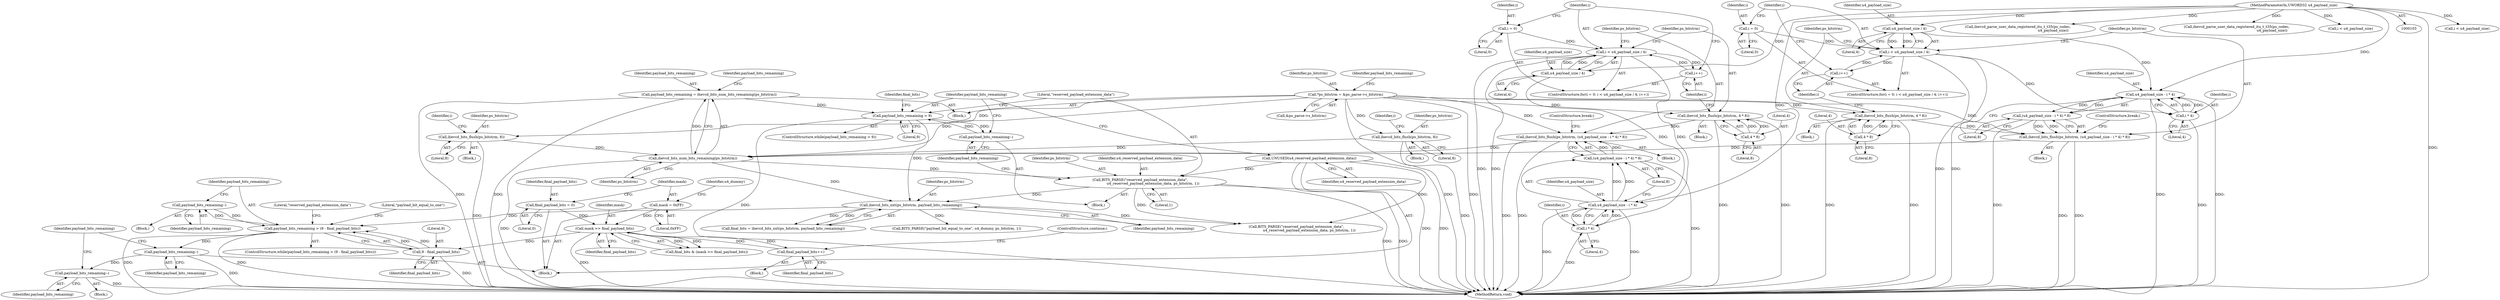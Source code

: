 digraph "0_Android_9f0fb67540d2259e4930d9bd5f1a1a6fb95af862@API" {
"1000406" [label="(Call,payload_bits_remaining--)"];
"1000395" [label="(Call,payload_bits_remaining > (9 - final_payload_bits))"];
"1000381" [label="(Call,ihevcd_bits_nxt(ps_bitstrm, payload_bits_remaining))"];
"1000372" [label="(Call,BITS_PARSE(\"reserved_payload_extension_data\",\n                       u4_reserved_payload_extension_data, ps_bitstrm, 1))"];
"1000365" [label="(Call,UNUSED(u4_reserved_payload_extension_data))"];
"1000347" [label="(Call,ihevcd_bits_num_bits_remaining(ps_bitstrm))"];
"1000315" [label="(Call,ihevcd_bits_flush(ps_bitstrm, (u4_payload_size - i * 4) * 8))"];
"1000310" [label="(Call,ihevcd_bits_flush(ps_bitstrm, 4 * 8))"];
"1000117" [label="(Call,*ps_bitstrm = &ps_parse->s_bitstrm)"];
"1000312" [label="(Call,4 * 8)"];
"1000317" [label="(Call,(u4_payload_size - i * 4) * 8)"];
"1000318" [label="(Call,u4_payload_size - i * 4)"];
"1000304" [label="(Call,u4_payload_size / 4)"];
"1000106" [label="(MethodParameterIn,UWORD32 u4_payload_size)"];
"1000320" [label="(Call,i * 4)"];
"1000302" [label="(Call,i < u4_payload_size / 4)"];
"1000299" [label="(Call,i = 0)"];
"1000307" [label="(Call,i++)"];
"1000272" [label="(Call,ihevcd_bits_flush(ps_bitstrm, 8))"];
"1000246" [label="(Call,ihevcd_bits_flush(ps_bitstrm, (u4_payload_size - i * 4) * 8))"];
"1000241" [label="(Call,ihevcd_bits_flush(ps_bitstrm, 4 * 8))"];
"1000243" [label="(Call,4 * 8)"];
"1000248" [label="(Call,(u4_payload_size - i * 4) * 8)"];
"1000249" [label="(Call,u4_payload_size - i * 4)"];
"1000235" [label="(Call,u4_payload_size / 4)"];
"1000251" [label="(Call,i * 4)"];
"1000233" [label="(Call,i < u4_payload_size / 4)"];
"1000238" [label="(Call,i++)"];
"1000230" [label="(Call,i = 0)"];
"1000341" [label="(Call,ihevcd_bits_flush(ps_bitstrm, 8))"];
"1000368" [label="(Call,payload_bits_remaining > 9)"];
"1000377" [label="(Call,payload_bits_remaining--)"];
"1000345" [label="(Call,payload_bits_remaining = ihevcd_bits_num_bits_remaining(ps_bitstrm))"];
"1000406" [label="(Call,payload_bits_remaining--)"];
"1000397" [label="(Call,9 - final_payload_bits)"];
"1000387" [label="(Call,mask >> final_payload_bits)"];
"1000358" [label="(Call,mask = 0xFF)"];
"1000391" [label="(Call,final_payload_bits++)"];
"1000354" [label="(Call,final_payload_bits = 0)"];
"1000413" [label="(Call,payload_bits_remaining--)"];
"1000423" [label="(Call,payload_bits_remaining--)"];
"1000379" [label="(Call,final_bits = ihevcd_bits_nxt(ps_bitstrm, payload_bits_remaining))"];
"1000309" [label="(Block,)"];
"1000249" [label="(Call,u4_payload_size - i * 4)"];
"1000360" [label="(Literal,0xFF)"];
"1000339" [label="(Identifier,i)"];
"1000242" [label="(Identifier,ps_bitstrm)"];
"1000311" [label="(Identifier,ps_bitstrm)"];
"1000376" [label="(Literal,1)"];
"1000417" [label="(Block,)"];
"1000413" [label="(Call,payload_bits_remaining--)"];
"1000335" [label="(Call,i < u4_payload_size)"];
"1000234" [label="(Identifier,i)"];
"1000382" [label="(Identifier,ps_bitstrm)"];
"1000416" [label="(Identifier,payload_bits_remaining)"];
"1000364" [label="(Identifier,u4_dummy)"];
"1000271" [label="(Block,)"];
"1000318" [label="(Call,u4_payload_size - i * 4)"];
"1000346" [label="(Identifier,payload_bits_remaining)"];
"1000374" [label="(Identifier,u4_reserved_payload_extension_data)"];
"1000373" [label="(Literal,\"reserved_payload_extension_data\")"];
"1000343" [label="(Literal,8)"];
"1000254" [label="(Literal,8)"];
"1000341" [label="(Call,ihevcd_bits_flush(ps_bitstrm, 8))"];
"1000351" [label="(Block,)"];
"1000251" [label="(Call,i * 4)"];
"1000260" [label="(ControlStructure,break;)"];
"1000407" [label="(Identifier,payload_bits_remaining)"];
"1000347" [label="(Call,ihevcd_bits_num_bits_remaining(ps_bitstrm))"];
"1000326" [label="(Call,ihevcd_parse_user_data_registered_itu_t_t35(ps_codec,\n                                                                u4_payload_size))"];
"1000398" [label="(Literal,9)"];
"1000240" [label="(Block,)"];
"1000322" [label="(Literal,4)"];
"1000119" [label="(Call,&ps_parse->s_bitstrm)"];
"1000393" [label="(ControlStructure,continue;)"];
"1000423" [label="(Call,payload_bits_remaining--)"];
"1000237" [label="(Literal,4)"];
"1000383" [label="(Identifier,payload_bits_remaining)"];
"1000315" [label="(Call,ihevcd_bits_flush(ps_bitstrm, (u4_payload_size - i * 4) * 8))"];
"1000355" [label="(Identifier,final_payload_bits)"];
"1000245" [label="(Literal,8)"];
"1000305" [label="(Identifier,u4_payload_size)"];
"1000273" [label="(Identifier,ps_bitstrm)"];
"1000388" [label="(Identifier,mask)"];
"1000230" [label="(Call,i = 0)"];
"1000297" [label="(Block,)"];
"1000253" [label="(Literal,4)"];
"1000312" [label="(Call,4 * 8)"];
"1000359" [label="(Identifier,mask)"];
"1000252" [label="(Identifier,i)"];
"1000108" [label="(Block,)"];
"1000394" [label="(ControlStructure,while(payload_bits_remaining > (9 - final_payload_bits)))"];
"1000229" [label="(ControlStructure,for(i = 0; i < u4_payload_size / 4; i++))"];
"1000402" [label="(Literal,\"reserved_payload_extension_data\")"];
"1000387" [label="(Call,mask >> final_payload_bits)"];
"1000377" [label="(Call,payload_bits_remaining--)"];
"1000371" [label="(Block,)"];
"1000316" [label="(Identifier,ps_bitstrm)"];
"1000368" [label="(Call,payload_bits_remaining > 9)"];
"1000270" [label="(Identifier,i)"];
"1000414" [label="(Identifier,payload_bits_remaining)"];
"1000302" [label="(Call,i < u4_payload_size / 4)"];
"1000241" [label="(Call,ihevcd_bits_flush(ps_bitstrm, 4 * 8))"];
"1000232" [label="(Literal,0)"];
"1000372" [label="(Call,BITS_PARSE(\"reserved_payload_extension_data\",\n                       u4_reserved_payload_extension_data, ps_bitstrm, 1))"];
"1000235" [label="(Call,u4_payload_size / 4)"];
"1000340" [label="(Block,)"];
"1000257" [label="(Call,ihevcd_parse_user_data_registered_itu_t_t35(ps_codec,\n                                                                u4_payload_size))"];
"1000236" [label="(Identifier,u4_payload_size)"];
"1000400" [label="(Block,)"];
"1000350" [label="(Identifier,payload_bits_remaining)"];
"1000303" [label="(Identifier,i)"];
"1000354" [label="(Call,final_payload_bits = 0)"];
"1000342" [label="(Identifier,ps_bitstrm)"];
"1000356" [label="(Literal,0)"];
"1000319" [label="(Identifier,u4_payload_size)"];
"1000408" [label="(Call,BITS_PARSE(\"payload_bit_equal_to_one\", u4_dummy, ps_bitstrm, 1))"];
"1000247" [label="(Identifier,ps_bitstrm)"];
"1000381" [label="(Call,ihevcd_bits_nxt(ps_bitstrm, payload_bits_remaining))"];
"1000399" [label="(Identifier,final_payload_bits)"];
"1000395" [label="(Call,payload_bits_remaining > (9 - final_payload_bits))"];
"1000406" [label="(Call,payload_bits_remaining--)"];
"1000314" [label="(Literal,8)"];
"1000308" [label="(Identifier,i)"];
"1000106" [label="(MethodParameterIn,UWORD32 u4_payload_size)"];
"1000358" [label="(Call,mask = 0xFF)"];
"1000274" [label="(Literal,8)"];
"1000298" [label="(ControlStructure,for(i = 0; i < u4_payload_size / 4; i++))"];
"1000397" [label="(Call,9 - final_payload_bits)"];
"1000238" [label="(Call,i++)"];
"1000323" [label="(Literal,8)"];
"1000365" [label="(Call,UNUSED(u4_reserved_payload_extension_data))"];
"1000246" [label="(Call,ihevcd_bits_flush(ps_bitstrm, (u4_payload_size - i * 4) * 8))"];
"1000239" [label="(Identifier,i)"];
"1000272" [label="(Call,ihevcd_bits_flush(ps_bitstrm, 8))"];
"1000366" [label="(Identifier,u4_reserved_payload_extension_data)"];
"1000313" [label="(Literal,4)"];
"1000118" [label="(Identifier,ps_bitstrm)"];
"1000369" [label="(Identifier,payload_bits_remaining)"];
"1000266" [label="(Call,i < u4_payload_size)"];
"1000228" [label="(Block,)"];
"1000389" [label="(Identifier,final_payload_bits)"];
"1000300" [label="(Identifier,i)"];
"1000317" [label="(Call,(u4_payload_size - i * 4) * 8)"];
"1000345" [label="(Call,payload_bits_remaining = ihevcd_bits_num_bits_remaining(ps_bitstrm))"];
"1000348" [label="(Identifier,ps_bitstrm)"];
"1000329" [label="(ControlStructure,break;)"];
"1000233" [label="(Call,i < u4_payload_size / 4)"];
"1000304" [label="(Call,u4_payload_size / 4)"];
"1000244" [label="(Literal,4)"];
"1000380" [label="(Identifier,final_bits)"];
"1000320" [label="(Call,i * 4)"];
"1000306" [label="(Literal,4)"];
"1000248" [label="(Call,(u4_payload_size - i * 4) * 8)"];
"1000250" [label="(Identifier,u4_payload_size)"];
"1000385" [label="(Call,final_bits & (mask >> final_payload_bits))"];
"1000299" [label="(Call,i = 0)"];
"1000243" [label="(Call,4 * 8)"];
"1000391" [label="(Call,final_payload_bits++)"];
"1000321" [label="(Identifier,i)"];
"1000424" [label="(Identifier,payload_bits_remaining)"];
"1000125" [label="(Identifier,payload_bits_remaining)"];
"1000378" [label="(Identifier,payload_bits_remaining)"];
"1000401" [label="(Call,BITS_PARSE(\"reserved_payload_extension_data\",\n                       u4_reserved_payload_extension_data, ps_bitstrm, 1))"];
"1000117" [label="(Call,*ps_bitstrm = &ps_parse->s_bitstrm)"];
"1000396" [label="(Identifier,payload_bits_remaining)"];
"1000390" [label="(Block,)"];
"1000375" [label="(Identifier,ps_bitstrm)"];
"1000307" [label="(Call,i++)"];
"1000367" [label="(ControlStructure,while(payload_bits_remaining > 9))"];
"1000301" [label="(Literal,0)"];
"1000426" [label="(MethodReturn,void)"];
"1000231" [label="(Identifier,i)"];
"1000310" [label="(Call,ihevcd_bits_flush(ps_bitstrm, 4 * 8))"];
"1000409" [label="(Literal,\"payload_bit_equal_to_one\")"];
"1000392" [label="(Identifier,final_payload_bits)"];
"1000370" [label="(Literal,9)"];
"1000406" -> "1000400"  [label="AST: "];
"1000406" -> "1000407"  [label="CFG: "];
"1000407" -> "1000406"  [label="AST: "];
"1000396" -> "1000406"  [label="CFG: "];
"1000406" -> "1000395"  [label="DDG: "];
"1000395" -> "1000406"  [label="DDG: "];
"1000395" -> "1000394"  [label="AST: "];
"1000395" -> "1000397"  [label="CFG: "];
"1000396" -> "1000395"  [label="AST: "];
"1000397" -> "1000395"  [label="AST: "];
"1000402" -> "1000395"  [label="CFG: "];
"1000409" -> "1000395"  [label="CFG: "];
"1000395" -> "1000426"  [label="DDG: "];
"1000395" -> "1000426"  [label="DDG: "];
"1000381" -> "1000395"  [label="DDG: "];
"1000397" -> "1000395"  [label="DDG: "];
"1000397" -> "1000395"  [label="DDG: "];
"1000395" -> "1000413"  [label="DDG: "];
"1000381" -> "1000379"  [label="AST: "];
"1000381" -> "1000383"  [label="CFG: "];
"1000382" -> "1000381"  [label="AST: "];
"1000383" -> "1000381"  [label="AST: "];
"1000379" -> "1000381"  [label="CFG: "];
"1000381" -> "1000379"  [label="DDG: "];
"1000381" -> "1000379"  [label="DDG: "];
"1000372" -> "1000381"  [label="DDG: "];
"1000347" -> "1000381"  [label="DDG: "];
"1000368" -> "1000381"  [label="DDG: "];
"1000381" -> "1000401"  [label="DDG: "];
"1000381" -> "1000408"  [label="DDG: "];
"1000372" -> "1000371"  [label="AST: "];
"1000372" -> "1000376"  [label="CFG: "];
"1000373" -> "1000372"  [label="AST: "];
"1000374" -> "1000372"  [label="AST: "];
"1000375" -> "1000372"  [label="AST: "];
"1000376" -> "1000372"  [label="AST: "];
"1000378" -> "1000372"  [label="CFG: "];
"1000372" -> "1000426"  [label="DDG: "];
"1000372" -> "1000426"  [label="DDG: "];
"1000365" -> "1000372"  [label="DDG: "];
"1000347" -> "1000372"  [label="DDG: "];
"1000372" -> "1000401"  [label="DDG: "];
"1000365" -> "1000351"  [label="AST: "];
"1000365" -> "1000366"  [label="CFG: "];
"1000366" -> "1000365"  [label="AST: "];
"1000369" -> "1000365"  [label="CFG: "];
"1000365" -> "1000426"  [label="DDG: "];
"1000365" -> "1000426"  [label="DDG: "];
"1000365" -> "1000401"  [label="DDG: "];
"1000347" -> "1000345"  [label="AST: "];
"1000347" -> "1000348"  [label="CFG: "];
"1000348" -> "1000347"  [label="AST: "];
"1000345" -> "1000347"  [label="CFG: "];
"1000347" -> "1000426"  [label="DDG: "];
"1000347" -> "1000345"  [label="DDG: "];
"1000315" -> "1000347"  [label="DDG: "];
"1000272" -> "1000347"  [label="DDG: "];
"1000246" -> "1000347"  [label="DDG: "];
"1000341" -> "1000347"  [label="DDG: "];
"1000117" -> "1000347"  [label="DDG: "];
"1000315" -> "1000297"  [label="AST: "];
"1000315" -> "1000317"  [label="CFG: "];
"1000316" -> "1000315"  [label="AST: "];
"1000317" -> "1000315"  [label="AST: "];
"1000329" -> "1000315"  [label="CFG: "];
"1000315" -> "1000426"  [label="DDG: "];
"1000315" -> "1000426"  [label="DDG: "];
"1000310" -> "1000315"  [label="DDG: "];
"1000117" -> "1000315"  [label="DDG: "];
"1000317" -> "1000315"  [label="DDG: "];
"1000317" -> "1000315"  [label="DDG: "];
"1000310" -> "1000309"  [label="AST: "];
"1000310" -> "1000312"  [label="CFG: "];
"1000311" -> "1000310"  [label="AST: "];
"1000312" -> "1000310"  [label="AST: "];
"1000308" -> "1000310"  [label="CFG: "];
"1000310" -> "1000426"  [label="DDG: "];
"1000310" -> "1000426"  [label="DDG: "];
"1000117" -> "1000310"  [label="DDG: "];
"1000312" -> "1000310"  [label="DDG: "];
"1000312" -> "1000310"  [label="DDG: "];
"1000117" -> "1000108"  [label="AST: "];
"1000117" -> "1000119"  [label="CFG: "];
"1000118" -> "1000117"  [label="AST: "];
"1000119" -> "1000117"  [label="AST: "];
"1000125" -> "1000117"  [label="CFG: "];
"1000117" -> "1000426"  [label="DDG: "];
"1000117" -> "1000426"  [label="DDG: "];
"1000117" -> "1000241"  [label="DDG: "];
"1000117" -> "1000246"  [label="DDG: "];
"1000117" -> "1000272"  [label="DDG: "];
"1000117" -> "1000341"  [label="DDG: "];
"1000312" -> "1000314"  [label="CFG: "];
"1000313" -> "1000312"  [label="AST: "];
"1000314" -> "1000312"  [label="AST: "];
"1000317" -> "1000323"  [label="CFG: "];
"1000318" -> "1000317"  [label="AST: "];
"1000323" -> "1000317"  [label="AST: "];
"1000317" -> "1000426"  [label="DDG: "];
"1000318" -> "1000317"  [label="DDG: "];
"1000318" -> "1000317"  [label="DDG: "];
"1000318" -> "1000320"  [label="CFG: "];
"1000319" -> "1000318"  [label="AST: "];
"1000320" -> "1000318"  [label="AST: "];
"1000323" -> "1000318"  [label="CFG: "];
"1000318" -> "1000426"  [label="DDG: "];
"1000318" -> "1000426"  [label="DDG: "];
"1000304" -> "1000318"  [label="DDG: "];
"1000106" -> "1000318"  [label="DDG: "];
"1000320" -> "1000318"  [label="DDG: "];
"1000320" -> "1000318"  [label="DDG: "];
"1000304" -> "1000302"  [label="AST: "];
"1000304" -> "1000306"  [label="CFG: "];
"1000305" -> "1000304"  [label="AST: "];
"1000306" -> "1000304"  [label="AST: "];
"1000302" -> "1000304"  [label="CFG: "];
"1000304" -> "1000302"  [label="DDG: "];
"1000304" -> "1000302"  [label="DDG: "];
"1000106" -> "1000304"  [label="DDG: "];
"1000106" -> "1000103"  [label="AST: "];
"1000106" -> "1000426"  [label="DDG: "];
"1000106" -> "1000235"  [label="DDG: "];
"1000106" -> "1000249"  [label="DDG: "];
"1000106" -> "1000257"  [label="DDG: "];
"1000106" -> "1000266"  [label="DDG: "];
"1000106" -> "1000326"  [label="DDG: "];
"1000106" -> "1000335"  [label="DDG: "];
"1000320" -> "1000322"  [label="CFG: "];
"1000321" -> "1000320"  [label="AST: "];
"1000322" -> "1000320"  [label="AST: "];
"1000320" -> "1000426"  [label="DDG: "];
"1000302" -> "1000320"  [label="DDG: "];
"1000302" -> "1000298"  [label="AST: "];
"1000303" -> "1000302"  [label="AST: "];
"1000311" -> "1000302"  [label="CFG: "];
"1000316" -> "1000302"  [label="CFG: "];
"1000302" -> "1000426"  [label="DDG: "];
"1000302" -> "1000426"  [label="DDG: "];
"1000299" -> "1000302"  [label="DDG: "];
"1000307" -> "1000302"  [label="DDG: "];
"1000302" -> "1000307"  [label="DDG: "];
"1000299" -> "1000298"  [label="AST: "];
"1000299" -> "1000301"  [label="CFG: "];
"1000300" -> "1000299"  [label="AST: "];
"1000301" -> "1000299"  [label="AST: "];
"1000303" -> "1000299"  [label="CFG: "];
"1000307" -> "1000298"  [label="AST: "];
"1000307" -> "1000308"  [label="CFG: "];
"1000308" -> "1000307"  [label="AST: "];
"1000303" -> "1000307"  [label="CFG: "];
"1000272" -> "1000271"  [label="AST: "];
"1000272" -> "1000274"  [label="CFG: "];
"1000273" -> "1000272"  [label="AST: "];
"1000274" -> "1000272"  [label="AST: "];
"1000270" -> "1000272"  [label="CFG: "];
"1000272" -> "1000426"  [label="DDG: "];
"1000246" -> "1000228"  [label="AST: "];
"1000246" -> "1000248"  [label="CFG: "];
"1000247" -> "1000246"  [label="AST: "];
"1000248" -> "1000246"  [label="AST: "];
"1000260" -> "1000246"  [label="CFG: "];
"1000246" -> "1000426"  [label="DDG: "];
"1000246" -> "1000426"  [label="DDG: "];
"1000241" -> "1000246"  [label="DDG: "];
"1000248" -> "1000246"  [label="DDG: "];
"1000248" -> "1000246"  [label="DDG: "];
"1000241" -> "1000240"  [label="AST: "];
"1000241" -> "1000243"  [label="CFG: "];
"1000242" -> "1000241"  [label="AST: "];
"1000243" -> "1000241"  [label="AST: "];
"1000239" -> "1000241"  [label="CFG: "];
"1000241" -> "1000426"  [label="DDG: "];
"1000241" -> "1000426"  [label="DDG: "];
"1000243" -> "1000241"  [label="DDG: "];
"1000243" -> "1000241"  [label="DDG: "];
"1000243" -> "1000245"  [label="CFG: "];
"1000244" -> "1000243"  [label="AST: "];
"1000245" -> "1000243"  [label="AST: "];
"1000248" -> "1000254"  [label="CFG: "];
"1000249" -> "1000248"  [label="AST: "];
"1000254" -> "1000248"  [label="AST: "];
"1000248" -> "1000426"  [label="DDG: "];
"1000249" -> "1000248"  [label="DDG: "];
"1000249" -> "1000248"  [label="DDG: "];
"1000249" -> "1000251"  [label="CFG: "];
"1000250" -> "1000249"  [label="AST: "];
"1000251" -> "1000249"  [label="AST: "];
"1000254" -> "1000249"  [label="CFG: "];
"1000249" -> "1000426"  [label="DDG: "];
"1000249" -> "1000426"  [label="DDG: "];
"1000235" -> "1000249"  [label="DDG: "];
"1000251" -> "1000249"  [label="DDG: "];
"1000251" -> "1000249"  [label="DDG: "];
"1000235" -> "1000233"  [label="AST: "];
"1000235" -> "1000237"  [label="CFG: "];
"1000236" -> "1000235"  [label="AST: "];
"1000237" -> "1000235"  [label="AST: "];
"1000233" -> "1000235"  [label="CFG: "];
"1000235" -> "1000233"  [label="DDG: "];
"1000235" -> "1000233"  [label="DDG: "];
"1000251" -> "1000253"  [label="CFG: "];
"1000252" -> "1000251"  [label="AST: "];
"1000253" -> "1000251"  [label="AST: "];
"1000251" -> "1000426"  [label="DDG: "];
"1000233" -> "1000251"  [label="DDG: "];
"1000233" -> "1000229"  [label="AST: "];
"1000234" -> "1000233"  [label="AST: "];
"1000242" -> "1000233"  [label="CFG: "];
"1000247" -> "1000233"  [label="CFG: "];
"1000233" -> "1000426"  [label="DDG: "];
"1000233" -> "1000426"  [label="DDG: "];
"1000238" -> "1000233"  [label="DDG: "];
"1000230" -> "1000233"  [label="DDG: "];
"1000233" -> "1000238"  [label="DDG: "];
"1000238" -> "1000229"  [label="AST: "];
"1000238" -> "1000239"  [label="CFG: "];
"1000239" -> "1000238"  [label="AST: "];
"1000234" -> "1000238"  [label="CFG: "];
"1000230" -> "1000229"  [label="AST: "];
"1000230" -> "1000232"  [label="CFG: "];
"1000231" -> "1000230"  [label="AST: "];
"1000232" -> "1000230"  [label="AST: "];
"1000234" -> "1000230"  [label="CFG: "];
"1000341" -> "1000340"  [label="AST: "];
"1000341" -> "1000343"  [label="CFG: "];
"1000342" -> "1000341"  [label="AST: "];
"1000343" -> "1000341"  [label="AST: "];
"1000339" -> "1000341"  [label="CFG: "];
"1000341" -> "1000426"  [label="DDG: "];
"1000368" -> "1000367"  [label="AST: "];
"1000368" -> "1000370"  [label="CFG: "];
"1000369" -> "1000368"  [label="AST: "];
"1000370" -> "1000368"  [label="AST: "];
"1000373" -> "1000368"  [label="CFG: "];
"1000380" -> "1000368"  [label="CFG: "];
"1000368" -> "1000426"  [label="DDG: "];
"1000377" -> "1000368"  [label="DDG: "];
"1000345" -> "1000368"  [label="DDG: "];
"1000368" -> "1000377"  [label="DDG: "];
"1000377" -> "1000371"  [label="AST: "];
"1000377" -> "1000378"  [label="CFG: "];
"1000378" -> "1000377"  [label="AST: "];
"1000369" -> "1000377"  [label="CFG: "];
"1000345" -> "1000108"  [label="AST: "];
"1000346" -> "1000345"  [label="AST: "];
"1000350" -> "1000345"  [label="CFG: "];
"1000345" -> "1000426"  [label="DDG: "];
"1000345" -> "1000426"  [label="DDG: "];
"1000397" -> "1000399"  [label="CFG: "];
"1000398" -> "1000397"  [label="AST: "];
"1000399" -> "1000397"  [label="AST: "];
"1000397" -> "1000426"  [label="DDG: "];
"1000387" -> "1000397"  [label="DDG: "];
"1000387" -> "1000385"  [label="AST: "];
"1000387" -> "1000389"  [label="CFG: "];
"1000388" -> "1000387"  [label="AST: "];
"1000389" -> "1000387"  [label="AST: "];
"1000385" -> "1000387"  [label="CFG: "];
"1000387" -> "1000426"  [label="DDG: "];
"1000387" -> "1000385"  [label="DDG: "];
"1000387" -> "1000385"  [label="DDG: "];
"1000358" -> "1000387"  [label="DDG: "];
"1000391" -> "1000387"  [label="DDG: "];
"1000354" -> "1000387"  [label="DDG: "];
"1000387" -> "1000391"  [label="DDG: "];
"1000358" -> "1000351"  [label="AST: "];
"1000358" -> "1000360"  [label="CFG: "];
"1000359" -> "1000358"  [label="AST: "];
"1000360" -> "1000358"  [label="AST: "];
"1000364" -> "1000358"  [label="CFG: "];
"1000391" -> "1000390"  [label="AST: "];
"1000391" -> "1000392"  [label="CFG: "];
"1000392" -> "1000391"  [label="AST: "];
"1000393" -> "1000391"  [label="CFG: "];
"1000354" -> "1000351"  [label="AST: "];
"1000354" -> "1000356"  [label="CFG: "];
"1000355" -> "1000354"  [label="AST: "];
"1000356" -> "1000354"  [label="AST: "];
"1000359" -> "1000354"  [label="CFG: "];
"1000413" -> "1000351"  [label="AST: "];
"1000413" -> "1000414"  [label="CFG: "];
"1000414" -> "1000413"  [label="AST: "];
"1000416" -> "1000413"  [label="CFG: "];
"1000413" -> "1000426"  [label="DDG: "];
"1000413" -> "1000423"  [label="DDG: "];
"1000423" -> "1000417"  [label="AST: "];
"1000423" -> "1000424"  [label="CFG: "];
"1000424" -> "1000423"  [label="AST: "];
"1000416" -> "1000423"  [label="CFG: "];
"1000423" -> "1000426"  [label="DDG: "];
}
